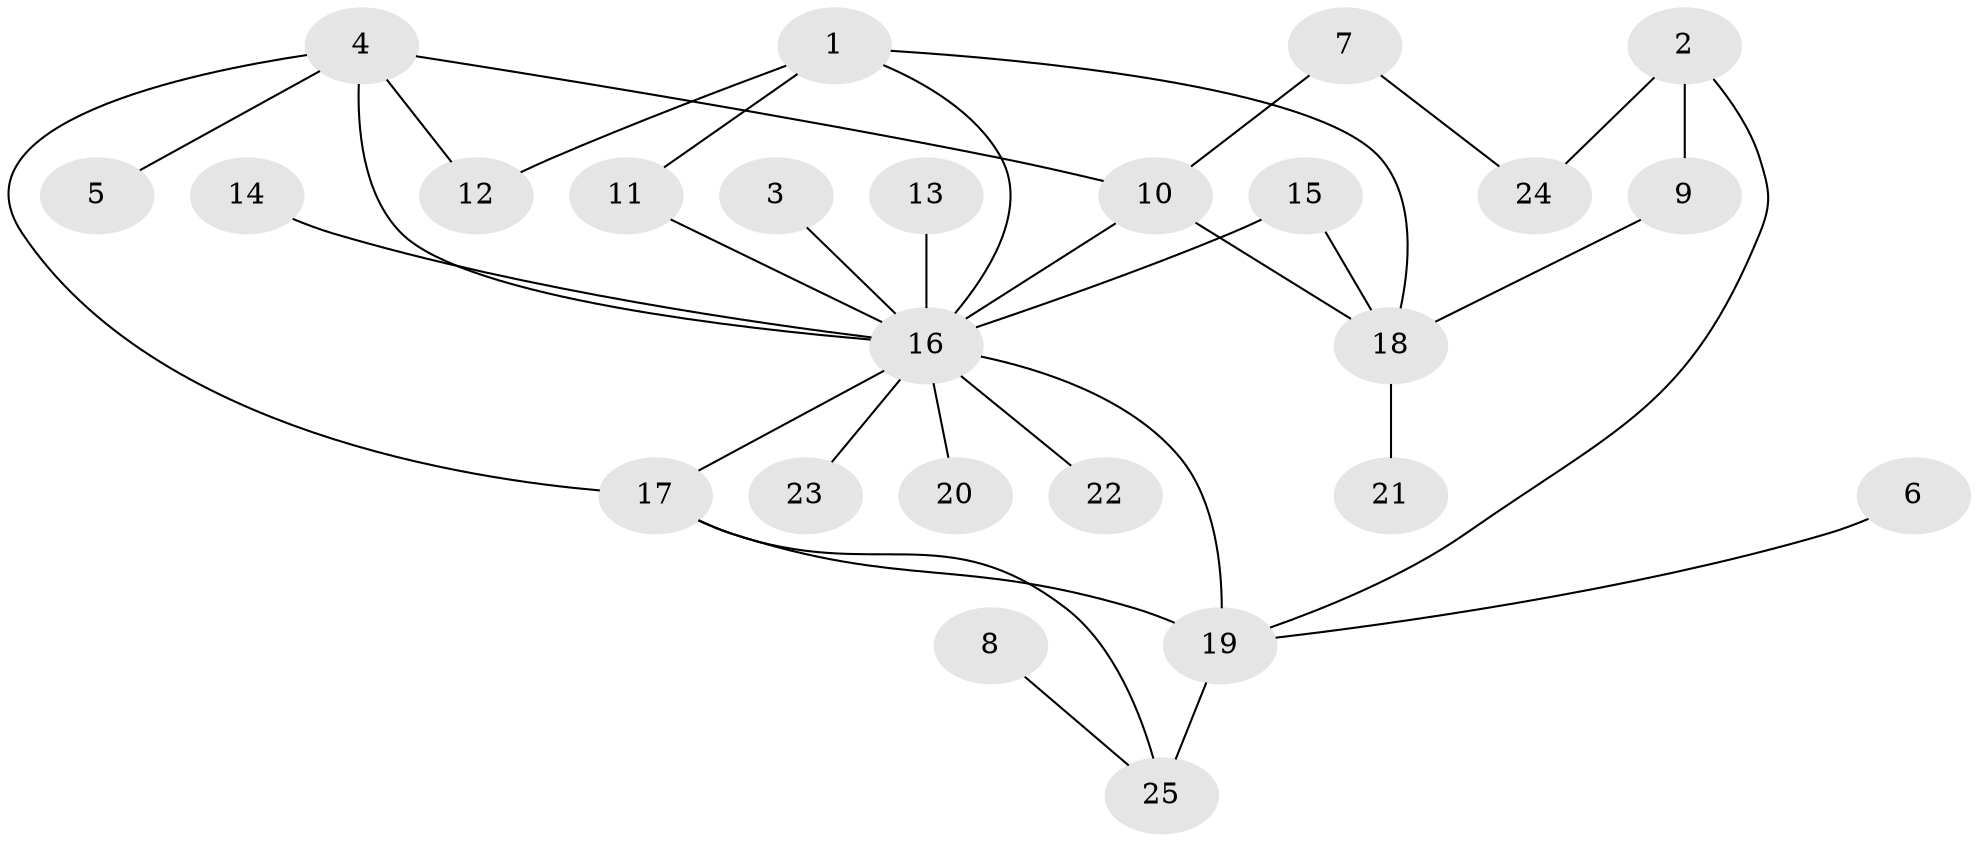 // original degree distribution, {16: 0.02, 1: 0.48, 9: 0.02, 5: 0.02, 4: 0.1, 6: 0.04, 2: 0.24, 3: 0.08}
// Generated by graph-tools (version 1.1) at 2025/36/03/04/25 23:36:50]
// undirected, 25 vertices, 34 edges
graph export_dot {
  node [color=gray90,style=filled];
  1;
  2;
  3;
  4;
  5;
  6;
  7;
  8;
  9;
  10;
  11;
  12;
  13;
  14;
  15;
  16;
  17;
  18;
  19;
  20;
  21;
  22;
  23;
  24;
  25;
  1 -- 11 [weight=1.0];
  1 -- 12 [weight=1.0];
  1 -- 16 [weight=1.0];
  1 -- 18 [weight=1.0];
  2 -- 9 [weight=1.0];
  2 -- 19 [weight=1.0];
  2 -- 24 [weight=1.0];
  3 -- 16 [weight=1.0];
  4 -- 5 [weight=1.0];
  4 -- 10 [weight=1.0];
  4 -- 12 [weight=1.0];
  4 -- 16 [weight=1.0];
  4 -- 17 [weight=1.0];
  6 -- 19 [weight=1.0];
  7 -- 10 [weight=1.0];
  7 -- 24 [weight=1.0];
  8 -- 25 [weight=1.0];
  9 -- 18 [weight=1.0];
  10 -- 16 [weight=1.0];
  10 -- 18 [weight=1.0];
  11 -- 16 [weight=1.0];
  13 -- 16 [weight=1.0];
  14 -- 16 [weight=1.0];
  15 -- 16 [weight=1.0];
  15 -- 18 [weight=1.0];
  16 -- 17 [weight=1.0];
  16 -- 19 [weight=1.0];
  16 -- 20 [weight=1.0];
  16 -- 22 [weight=1.0];
  16 -- 23 [weight=1.0];
  17 -- 19 [weight=1.0];
  17 -- 25 [weight=1.0];
  18 -- 21 [weight=1.0];
  19 -- 25 [weight=2.0];
}
